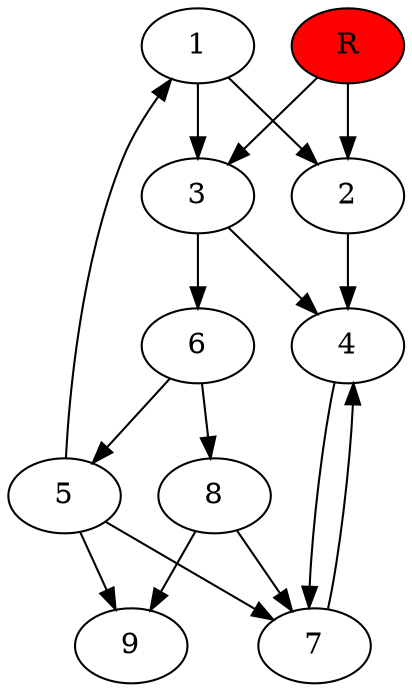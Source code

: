 digraph prb4118 {
	1
	2
	3
	4
	5
	6
	7
	8
	R [fillcolor="#ff0000" style=filled]
	1 -> 2
	1 -> 3
	2 -> 4
	3 -> 4
	3 -> 6
	4 -> 7
	5 -> 1
	5 -> 7
	5 -> 9
	6 -> 5
	6 -> 8
	7 -> 4
	8 -> 7
	8 -> 9
	R -> 2
	R -> 3
}
